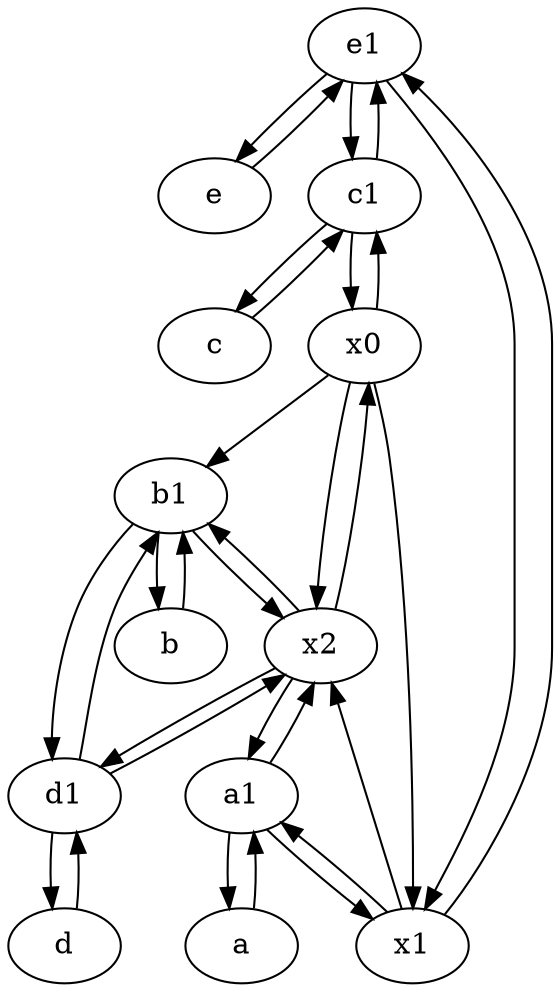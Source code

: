 digraph  {
	e1 [pos="25,45!"];
	x0;
	e [pos="30,50!"];
	c [pos="20,10!"];
	c1 [pos="30,15!"];
	x2;
	d [pos="20,30!"];
	d1 [pos="25,30!"];
	x1;
	a1 [pos="40,15!"];
	b [pos="50,20!"];
	a [pos="40,10!"];
	b1 [pos="45,20!"];
	c1 -> e1;
	x0 -> c1;
	x1 -> x2;
	c1 -> c;
	x1 -> a1;
	e1 -> e;
	x0 -> x1;
	a -> a1;
	d -> d1;
	d1 -> d;
	c -> c1;
	d1 -> x2;
	x2 -> a1;
	x0 -> x2;
	x2 -> x0;
	d1 -> b1;
	e -> e1;
	e1 -> c1;
	b -> b1;
	x0 -> b1;
	a1 -> a;
	e1 -> x1;
	b1 -> x2;
	a1 -> x2;
	b1 -> b;
	c1 -> x0;
	x2 -> b1;
	x2 -> d1;
	b1 -> d1;
	a1 -> x1;
	x1 -> e1;

	}